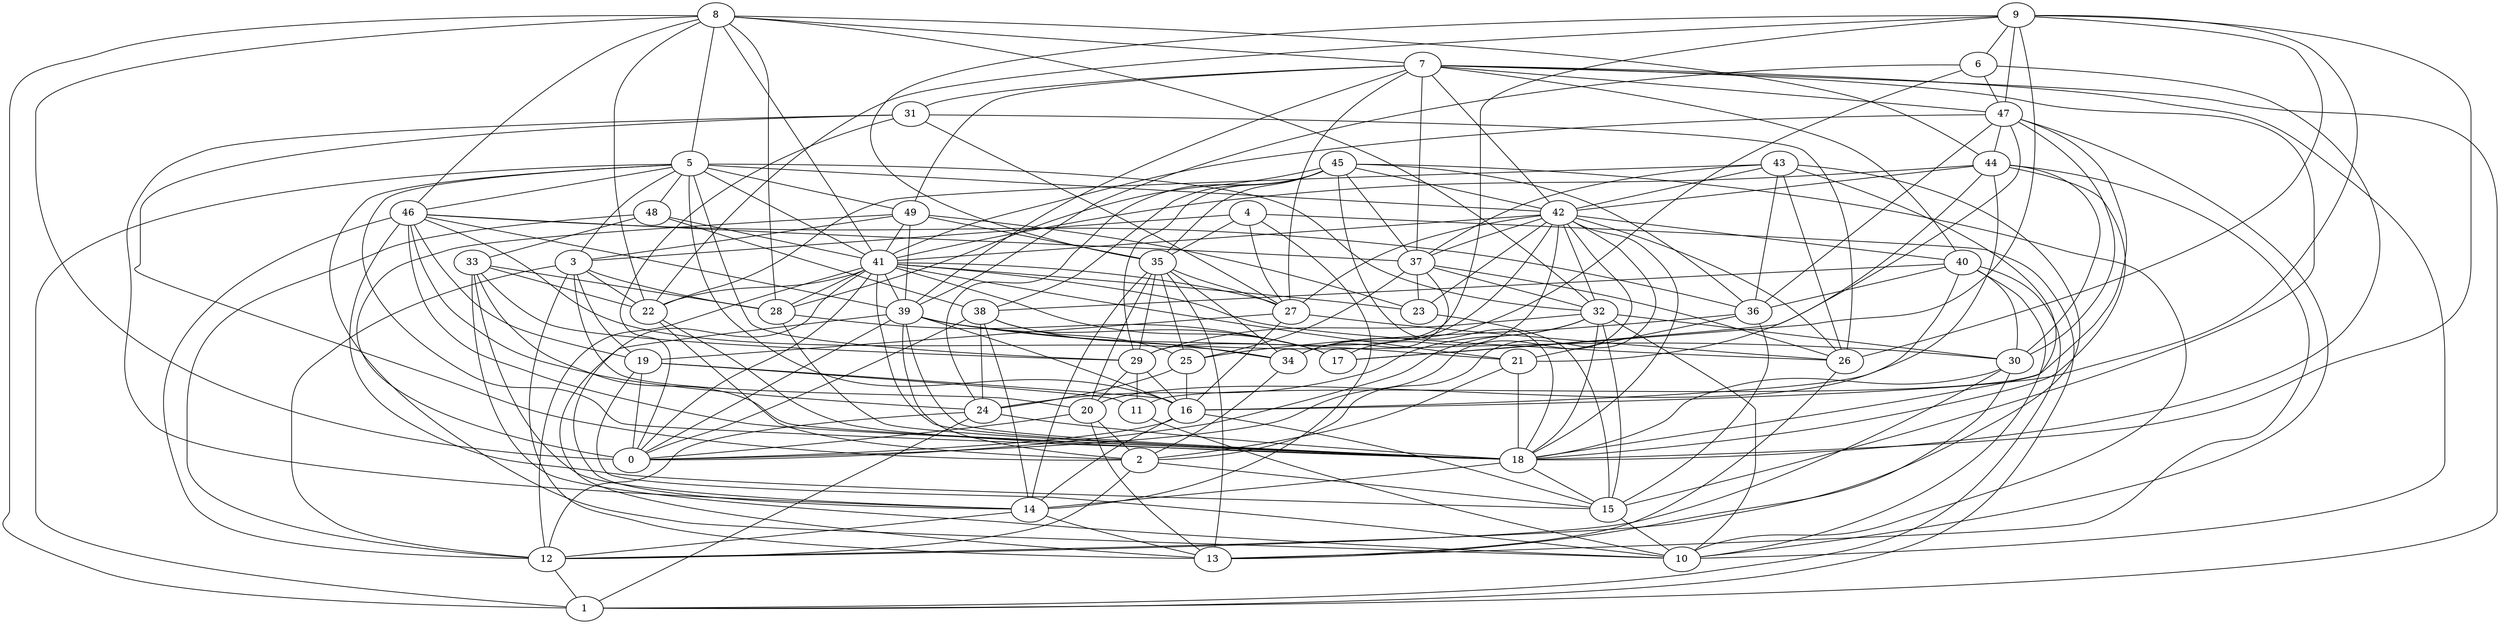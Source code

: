 digraph GG_graph {

subgraph G_graph {
edge [color = black]
"31" -> "27" [dir = none]
"31" -> "2" [dir = none]
"31" -> "0" [dir = none]
"31" -> "14" [dir = none]
"36" -> "25" [dir = none]
"36" -> "15" [dir = none]
"48" -> "33" [dir = none]
"48" -> "41" [dir = none]
"43" -> "36" [dir = none]
"43" -> "42" [dir = none]
"43" -> "18" [dir = none]
"33" -> "29" [dir = none]
"33" -> "22" [dir = none]
"33" -> "28" [dir = none]
"33" -> "14" [dir = none]
"22" -> "18" [dir = none]
"38" -> "25" [dir = none]
"38" -> "34" [dir = none]
"38" -> "0" [dir = none]
"38" -> "24" [dir = none]
"4" -> "35" [dir = none]
"4" -> "27" [dir = none]
"4" -> "14" [dir = none]
"20" -> "0" [dir = none]
"24" -> "18" [dir = none]
"24" -> "1" [dir = none]
"37" -> "26" [dir = none]
"37" -> "32" [dir = none]
"37" -> "34" [dir = none]
"32" -> "10" [dir = none]
"32" -> "29" [dir = none]
"32" -> "0" [dir = none]
"32" -> "24" [dir = none]
"39" -> "21" [dir = none]
"39" -> "2" [dir = none]
"39" -> "18" [dir = none]
"39" -> "17" [dir = none]
"39" -> "13" [dir = none]
"39" -> "16" [dir = none]
"39" -> "0" [dir = none]
"11" -> "10" [dir = none]
"18" -> "15" [dir = none]
"18" -> "14" [dir = none]
"9" -> "22" [dir = none]
"9" -> "6" [dir = none]
"9" -> "17" [dir = none]
"9" -> "16" [dir = none]
"9" -> "29" [dir = none]
"49" -> "41" [dir = none]
"49" -> "3" [dir = none]
"49" -> "0" [dir = none]
"42" -> "18" [dir = none]
"42" -> "32" [dir = none]
"42" -> "17" [dir = none]
"42" -> "2" [dir = none]
"42" -> "37" [dir = none]
"42" -> "26" [dir = none]
"42" -> "27" [dir = none]
"42" -> "23" [dir = none]
"42" -> "40" [dir = none]
"15" -> "10" [dir = none]
"29" -> "20" [dir = none]
"29" -> "11" [dir = none]
"14" -> "12" [dir = none]
"14" -> "13" [dir = none]
"25" -> "16" [dir = none]
"25" -> "24" [dir = none]
"2" -> "12" [dir = none]
"2" -> "15" [dir = none]
"6" -> "47" [dir = none]
"6" -> "39" [dir = none]
"6" -> "34" [dir = none]
"3" -> "12" [dir = none]
"3" -> "20" [dir = none]
"3" -> "22" [dir = none]
"30" -> "13" [dir = none]
"30" -> "18" [dir = none]
"45" -> "35" [dir = none]
"45" -> "28" [dir = none]
"45" -> "36" [dir = none]
"45" -> "37" [dir = none]
"45" -> "24" [dir = none]
"45" -> "42" [dir = none]
"45" -> "38" [dir = none]
"45" -> "10" [dir = none]
"45" -> "29" [dir = none]
"27" -> "16" [dir = none]
"35" -> "20" [dir = none]
"35" -> "13" [dir = none]
"8" -> "0" [dir = none]
"8" -> "22" [dir = none]
"8" -> "44" [dir = none]
"8" -> "46" [dir = none]
"8" -> "7" [dir = none]
"8" -> "41" [dir = none]
"8" -> "28" [dir = none]
"41" -> "23" [dir = none]
"41" -> "26" [dir = none]
"41" -> "14" [dir = none]
"41" -> "0" [dir = none]
"41" -> "18" [dir = none]
"41" -> "27" [dir = none]
"28" -> "18" [dir = none]
"46" -> "19" [dir = none]
"46" -> "24" [dir = none]
"46" -> "15" [dir = none]
"46" -> "34" [dir = none]
"46" -> "39" [dir = none]
"46" -> "18" [dir = none]
"46" -> "12" [dir = none]
"46" -> "36" [dir = none]
"40" -> "1" [dir = none]
"40" -> "10" [dir = none]
"7" -> "37" [dir = none]
"7" -> "10" [dir = none]
"7" -> "31" [dir = none]
"7" -> "27" [dir = none]
"7" -> "42" [dir = none]
"7" -> "49" [dir = none]
"7" -> "47" [dir = none]
"7" -> "40" [dir = none]
"23" -> "15" [dir = none]
"21" -> "18" [dir = none]
"44" -> "18" [dir = none]
"44" -> "42" [dir = none]
"44" -> "41" [dir = none]
"44" -> "13" [dir = none]
"44" -> "21" [dir = none]
"47" -> "11" [dir = none]
"47" -> "10" [dir = none]
"47" -> "44" [dir = none]
"47" -> "30" [dir = none]
"47" -> "17" [dir = none]
"19" -> "11" [dir = none]
"19" -> "10" [dir = none]
"19" -> "16" [dir = none]
"5" -> "49" [dir = none]
"5" -> "48" [dir = none]
"5" -> "32" [dir = none]
"5" -> "29" [dir = none]
"5" -> "46" [dir = none]
"5" -> "16" [dir = none]
"5" -> "42" [dir = none]
"5" -> "1" [dir = none]
"5" -> "3" [dir = none]
"5" -> "18" [dir = none]
"5" -> "41" [dir = none]
"36" -> "21" [dir = none]
"19" -> "0" [dir = none]
"16" -> "15" [dir = none]
"41" -> "28" [dir = none]
"32" -> "30" [dir = none]
"20" -> "2" [dir = none]
"46" -> "37" [dir = none]
"30" -> "12" [dir = none]
"49" -> "39" [dir = none]
"12" -> "1" [dir = none]
"29" -> "16" [dir = none]
"43" -> "22" [dir = none]
"8" -> "5" [dir = none]
"22" -> "2" [dir = none]
"48" -> "38" [dir = none]
"41" -> "39" [dir = none]
"37" -> "25" [dir = none]
"9" -> "18" [dir = none]
"41" -> "21" [dir = none]
"6" -> "18" [dir = none]
"43" -> "26" [dir = none]
"26" -> "13" [dir = none]
"40" -> "36" [dir = none]
"9" -> "47" [dir = none]
"40" -> "16" [dir = none]
"40" -> "30" [dir = none]
"16" -> "0" [dir = none]
"49" -> "23" [dir = none]
"5" -> "10" [dir = none]
"33" -> "10" [dir = none]
"44" -> "30" [dir = none]
"7" -> "39" [dir = none]
"47" -> "41" [dir = none]
"8" -> "1" [dir = none]
"38" -> "14" [dir = none]
"39" -> "30" [dir = none]
"42" -> "34" [dir = none]
"32" -> "18" [dir = none]
"33" -> "18" [dir = none]
"28" -> "17" [dir = none]
"20" -> "13" [dir = none]
"44" -> "20" [dir = none]
"35" -> "27" [dir = none]
"4" -> "1" [dir = none]
"41" -> "12" [dir = none]
"35" -> "34" [dir = none]
"9" -> "26" [dir = none]
"8" -> "32" [dir = none]
"42" -> "0" [dir = none]
"3" -> "28" [dir = none]
"27" -> "19" [dir = none]
"40" -> "38" [dir = none]
"31" -> "26" [dir = none]
"37" -> "23" [dir = none]
"34" -> "2" [dir = none]
"24" -> "12" [dir = none]
"42" -> "41" [dir = none]
"43" -> "12" [dir = none]
"21" -> "2" [dir = none]
"4" -> "3" [dir = none]
"35" -> "25" [dir = none]
"41" -> "17" [dir = none]
"49" -> "35" [dir = none]
"27" -> "26" [dir = none]
"43" -> "37" [dir = none]
"35" -> "29" [dir = none]
"32" -> "15" [dir = none]
"41" -> "22" [dir = none]
"45" -> "18" [dir = none]
"3" -> "13" [dir = none]
"3" -> "19" [dir = none]
"16" -> "14" [dir = none]
"35" -> "14" [dir = none]
"48" -> "12" [dir = none]
"7" -> "1" [dir = none]
"47" -> "36" [dir = none]
"9" -> "35" [dir = none]
"7" -> "15" [dir = none]
}

}
